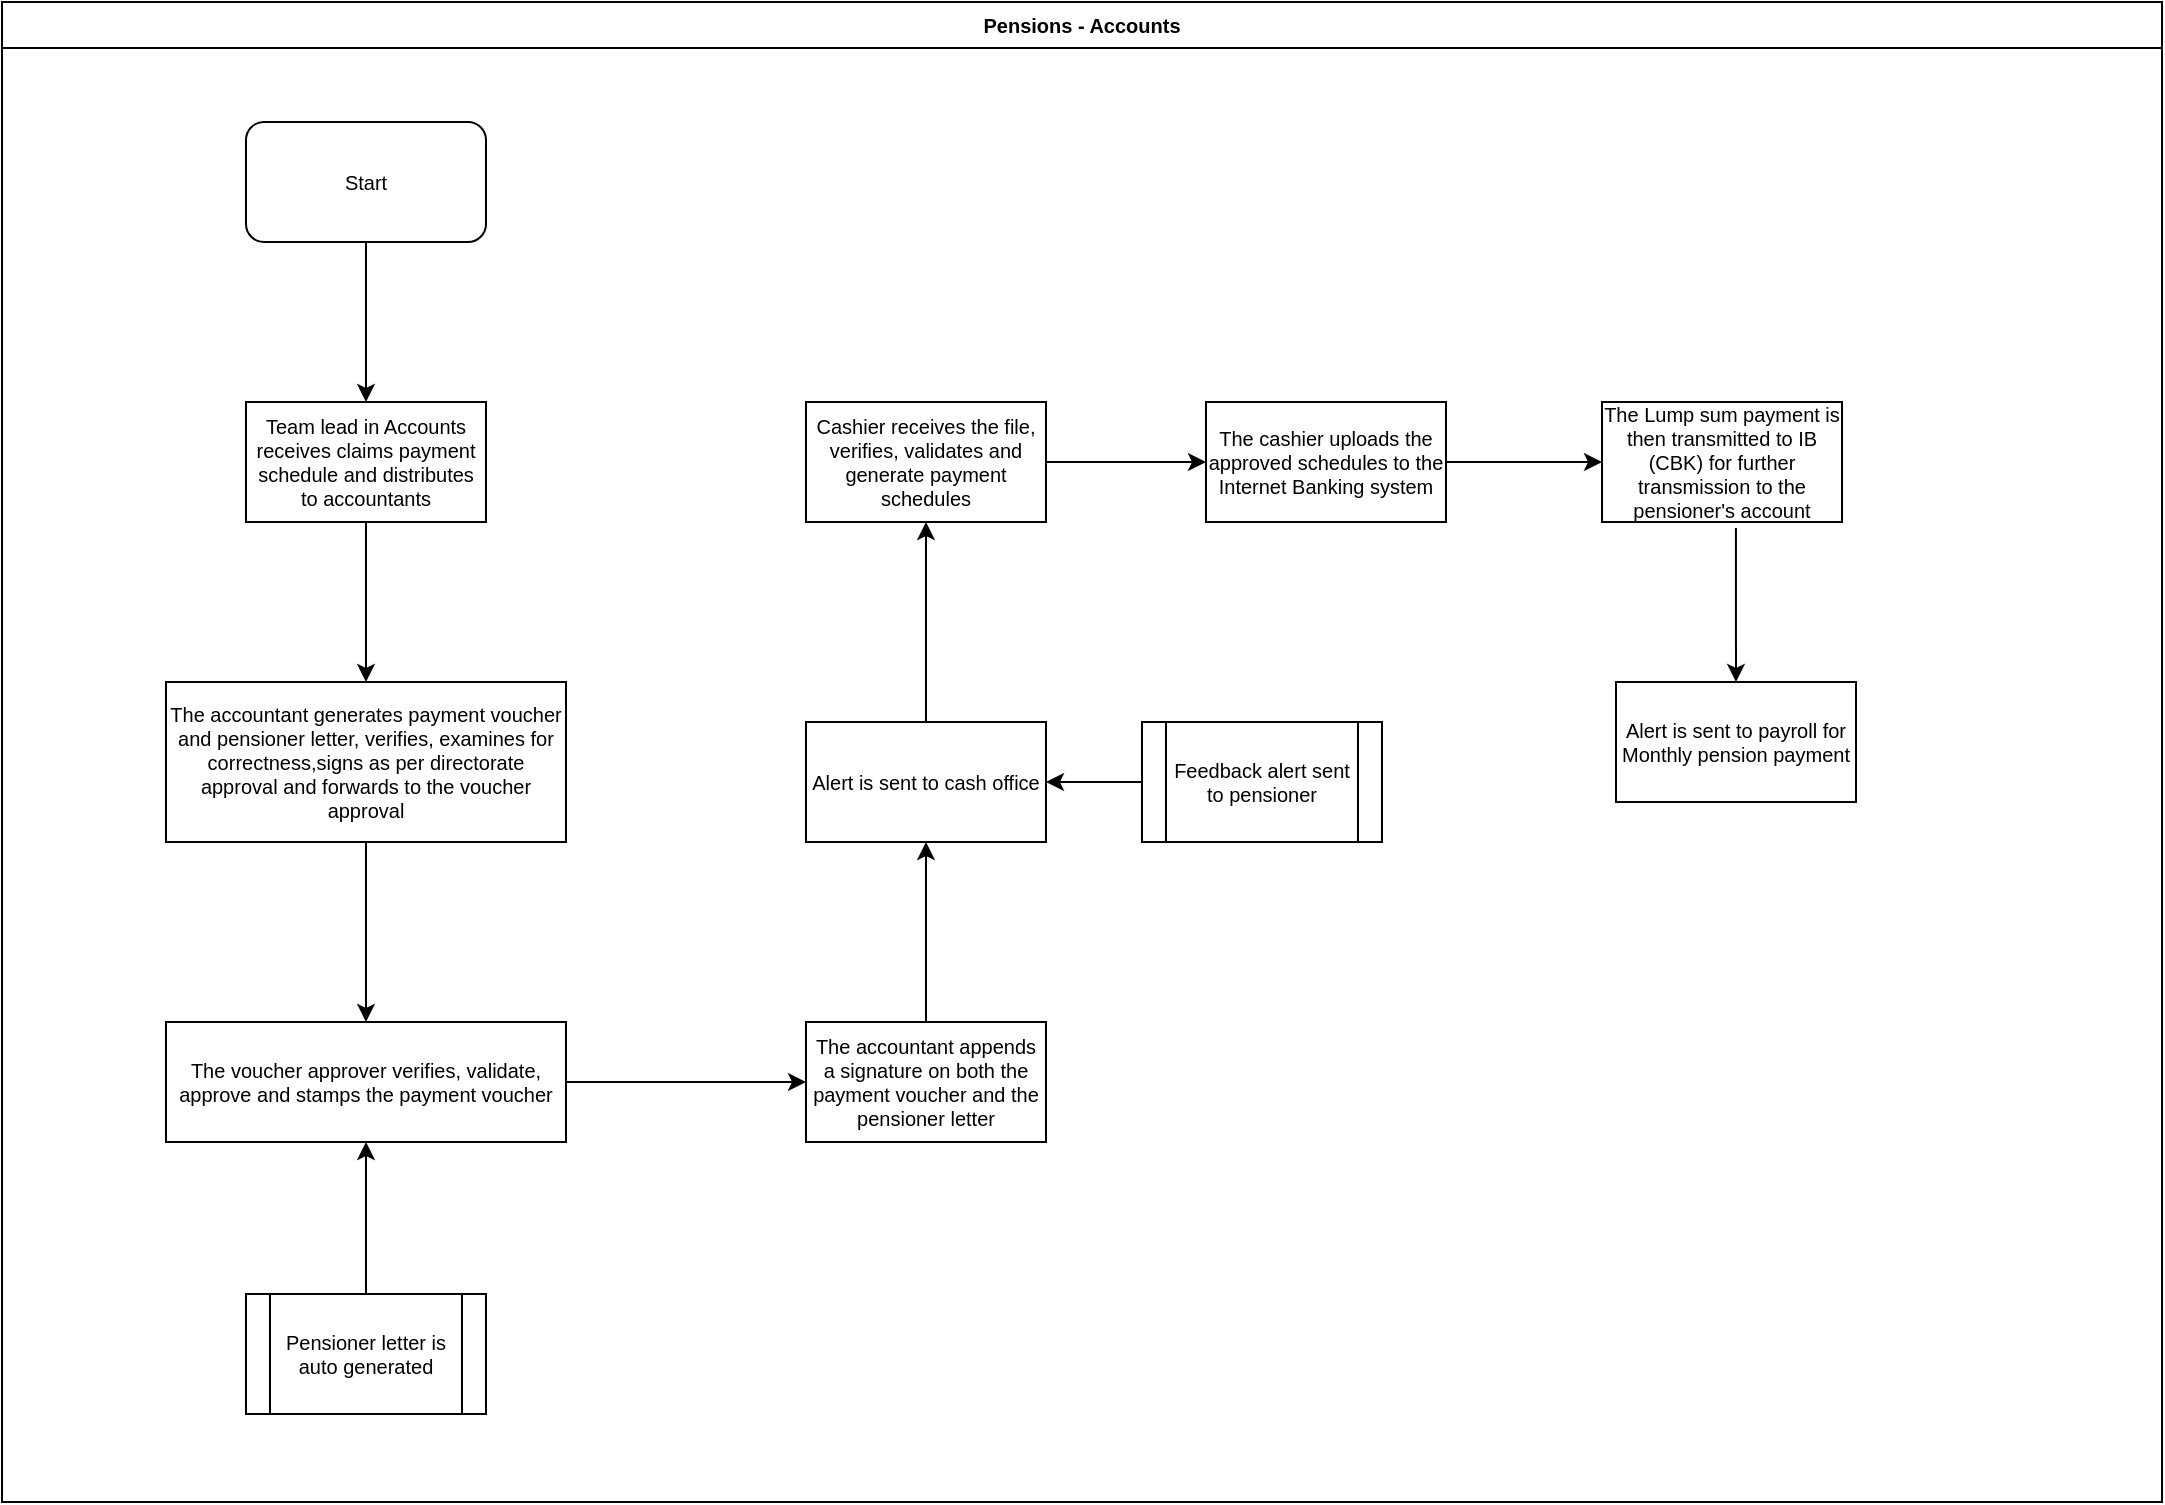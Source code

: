 <mxfile version="13.6.9" type="github">
  <diagram id="Wl9vZgtoPUWpxZ4xcX9L" name="Page-1">
    <mxGraphModel dx="910" dy="487" grid="1" gridSize="10" guides="1" tooltips="1" connect="1" arrows="1" fold="1" page="1" pageScale="1" pageWidth="1169" pageHeight="827" math="0" shadow="0">
      <root>
        <mxCell id="0" />
        <mxCell id="1" parent="0" />
        <mxCell id="5EhDUY8TPxBdRdRshf9v-1" value="Pensions - Accounts" style="swimlane;fontSize=10;" vertex="1" parent="1">
          <mxGeometry x="40" y="30" width="1080" height="750" as="geometry" />
        </mxCell>
        <mxCell id="5EhDUY8TPxBdRdRshf9v-2" value="Start" style="rounded=1;whiteSpace=wrap;html=1;fontSize=10;" vertex="1" parent="5EhDUY8TPxBdRdRshf9v-1">
          <mxGeometry x="122" y="60" width="120" height="60" as="geometry" />
        </mxCell>
        <mxCell id="5EhDUY8TPxBdRdRshf9v-3" value="Team lead in Accounts receives claims payment schedule and distributes to accountants" style="rounded=0;whiteSpace=wrap;html=1;fontSize=10;" vertex="1" parent="5EhDUY8TPxBdRdRshf9v-1">
          <mxGeometry x="122" y="200" width="120" height="60" as="geometry" />
        </mxCell>
        <mxCell id="5EhDUY8TPxBdRdRshf9v-5" value="" style="edgeStyle=orthogonalEdgeStyle;rounded=0;orthogonalLoop=1;jettySize=auto;html=1;fontSize=10;entryX=0.5;entryY=0;entryDx=0;entryDy=0;" edge="1" parent="5EhDUY8TPxBdRdRshf9v-1" source="5EhDUY8TPxBdRdRshf9v-2" target="5EhDUY8TPxBdRdRshf9v-3">
          <mxGeometry relative="1" as="geometry">
            <mxPoint x="182" y="200" as="targetPoint" />
          </mxGeometry>
        </mxCell>
        <mxCell id="5EhDUY8TPxBdRdRshf9v-24" value="The Lump sum payment is then transmitted to IB (CBK) for further transmission to the pensioner&#39;s account" style="whiteSpace=wrap;html=1;rounded=0;fontSize=10;" vertex="1" parent="5EhDUY8TPxBdRdRshf9v-1">
          <mxGeometry x="800" y="200" width="120" height="60" as="geometry" />
        </mxCell>
        <mxCell id="5EhDUY8TPxBdRdRshf9v-31" value="" style="edgeStyle=orthogonalEdgeStyle;rounded=0;orthogonalLoop=1;jettySize=auto;html=1;fontSize=10;entryX=0.5;entryY=0;entryDx=0;entryDy=0;exitX=0.558;exitY=1.05;exitDx=0;exitDy=0;exitPerimeter=0;" edge="1" parent="5EhDUY8TPxBdRdRshf9v-1" source="5EhDUY8TPxBdRdRshf9v-24" target="5EhDUY8TPxBdRdRshf9v-32">
          <mxGeometry relative="1" as="geometry">
            <mxPoint x="960" y="330" as="targetPoint" />
          </mxGeometry>
        </mxCell>
        <mxCell id="5EhDUY8TPxBdRdRshf9v-32" value="Alert is sent to payroll for Monthly pension payment" style="rounded=0;whiteSpace=wrap;html=1;fontSize=10;" vertex="1" parent="5EhDUY8TPxBdRdRshf9v-1">
          <mxGeometry x="807" y="340" width="120" height="60" as="geometry" />
        </mxCell>
        <mxCell id="5EhDUY8TPxBdRdRshf9v-17" value="Feedback alert sent to pensioner" style="shape=process;whiteSpace=wrap;html=1;backgroundOutline=1;rounded=0;fontSize=10;" vertex="1" parent="5EhDUY8TPxBdRdRshf9v-1">
          <mxGeometry x="570" y="360" width="120" height="60" as="geometry" />
        </mxCell>
        <mxCell id="5EhDUY8TPxBdRdRshf9v-9" value="" style="edgeStyle=orthogonalEdgeStyle;rounded=0;orthogonalLoop=1;jettySize=auto;html=1;fontSize=10;" edge="1" parent="1" source="5EhDUY8TPxBdRdRshf9v-6" target="5EhDUY8TPxBdRdRshf9v-8">
          <mxGeometry relative="1" as="geometry" />
        </mxCell>
        <mxCell id="5EhDUY8TPxBdRdRshf9v-6" value="The accountant generates payment voucher and pensioner letter, verifies, examines for correctness,signs as per directorate approval and forwards to the voucher approval" style="whiteSpace=wrap;html=1;rounded=0;fontSize=10;" vertex="1" parent="1">
          <mxGeometry x="122" y="370" width="200" height="80" as="geometry" />
        </mxCell>
        <mxCell id="5EhDUY8TPxBdRdRshf9v-7" value="" style="edgeStyle=orthogonalEdgeStyle;rounded=0;orthogonalLoop=1;jettySize=auto;html=1;fontSize=10;" edge="1" parent="1" source="5EhDUY8TPxBdRdRshf9v-3" target="5EhDUY8TPxBdRdRshf9v-6">
          <mxGeometry relative="1" as="geometry" />
        </mxCell>
        <mxCell id="5EhDUY8TPxBdRdRshf9v-11" value="" style="edgeStyle=orthogonalEdgeStyle;rounded=0;orthogonalLoop=1;jettySize=auto;html=1;fontSize=10;" edge="1" parent="1" source="5EhDUY8TPxBdRdRshf9v-8" target="5EhDUY8TPxBdRdRshf9v-10">
          <mxGeometry relative="1" as="geometry" />
        </mxCell>
        <mxCell id="5EhDUY8TPxBdRdRshf9v-8" value="The voucher approver verifies, validate, approve and stamps the payment voucher" style="whiteSpace=wrap;html=1;rounded=0;fontSize=10;" vertex="1" parent="1">
          <mxGeometry x="122" y="540" width="200" height="60" as="geometry" />
        </mxCell>
        <mxCell id="5EhDUY8TPxBdRdRshf9v-16" value="" style="edgeStyle=orthogonalEdgeStyle;rounded=0;orthogonalLoop=1;jettySize=auto;html=1;fontSize=10;" edge="1" parent="1" source="5EhDUY8TPxBdRdRshf9v-10" target="5EhDUY8TPxBdRdRshf9v-15">
          <mxGeometry relative="1" as="geometry" />
        </mxCell>
        <mxCell id="5EhDUY8TPxBdRdRshf9v-10" value="The accountant appends a signature on both the payment voucher and the pensioner letter" style="whiteSpace=wrap;html=1;rounded=0;fontSize=10;" vertex="1" parent="1">
          <mxGeometry x="442" y="540" width="120" height="60" as="geometry" />
        </mxCell>
        <mxCell id="5EhDUY8TPxBdRdRshf9v-14" value="" style="edgeStyle=orthogonalEdgeStyle;rounded=0;orthogonalLoop=1;jettySize=auto;html=1;fontSize=10;" edge="1" parent="1" source="5EhDUY8TPxBdRdRshf9v-12" target="5EhDUY8TPxBdRdRshf9v-8">
          <mxGeometry relative="1" as="geometry" />
        </mxCell>
        <mxCell id="5EhDUY8TPxBdRdRshf9v-12" value="Pensioner letter is auto generated " style="shape=process;whiteSpace=wrap;html=1;backgroundOutline=1;rounded=0;fontSize=10;" vertex="1" parent="1">
          <mxGeometry x="162" y="676" width="120" height="60" as="geometry" />
        </mxCell>
        <mxCell id="5EhDUY8TPxBdRdRshf9v-21" value="" style="edgeStyle=orthogonalEdgeStyle;rounded=0;orthogonalLoop=1;jettySize=auto;html=1;fontSize=10;" edge="1" parent="1" source="5EhDUY8TPxBdRdRshf9v-15" target="5EhDUY8TPxBdRdRshf9v-20">
          <mxGeometry relative="1" as="geometry" />
        </mxCell>
        <mxCell id="5EhDUY8TPxBdRdRshf9v-15" value="Alert is sent to cash office" style="whiteSpace=wrap;html=1;rounded=0;fontSize=10;" vertex="1" parent="1">
          <mxGeometry x="442" y="390" width="120" height="60" as="geometry" />
        </mxCell>
        <mxCell id="5EhDUY8TPxBdRdRshf9v-19" value="" style="edgeStyle=orthogonalEdgeStyle;rounded=0;orthogonalLoop=1;jettySize=auto;html=1;fontSize=10;" edge="1" parent="1" source="5EhDUY8TPxBdRdRshf9v-17" target="5EhDUY8TPxBdRdRshf9v-15">
          <mxGeometry relative="1" as="geometry" />
        </mxCell>
        <mxCell id="5EhDUY8TPxBdRdRshf9v-25" value="" style="edgeStyle=orthogonalEdgeStyle;rounded=0;orthogonalLoop=1;jettySize=auto;html=1;fontSize=10;exitX=1;exitY=0.5;exitDx=0;exitDy=0;" edge="1" parent="1" source="5EhDUY8TPxBdRdRshf9v-22" target="5EhDUY8TPxBdRdRshf9v-24">
          <mxGeometry relative="1" as="geometry" />
        </mxCell>
        <mxCell id="5EhDUY8TPxBdRdRshf9v-23" value="" style="edgeStyle=orthogonalEdgeStyle;rounded=0;orthogonalLoop=1;jettySize=auto;html=1;fontSize=10;" edge="1" parent="1" source="5EhDUY8TPxBdRdRshf9v-20" target="5EhDUY8TPxBdRdRshf9v-22">
          <mxGeometry relative="1" as="geometry" />
        </mxCell>
        <mxCell id="5EhDUY8TPxBdRdRshf9v-20" value="Cashier receives the file, verifies, validates and generate payment schedules" style="whiteSpace=wrap;html=1;rounded=0;fontSize=10;" vertex="1" parent="1">
          <mxGeometry x="442" y="230" width="120" height="60" as="geometry" />
        </mxCell>
        <mxCell id="5EhDUY8TPxBdRdRshf9v-22" value="The cashier uploads the approved schedules to the Internet Banking system" style="whiteSpace=wrap;html=1;rounded=0;fontSize=10;" vertex="1" parent="1">
          <mxGeometry x="642" y="230" width="120" height="60" as="geometry" />
        </mxCell>
      </root>
    </mxGraphModel>
  </diagram>
</mxfile>
